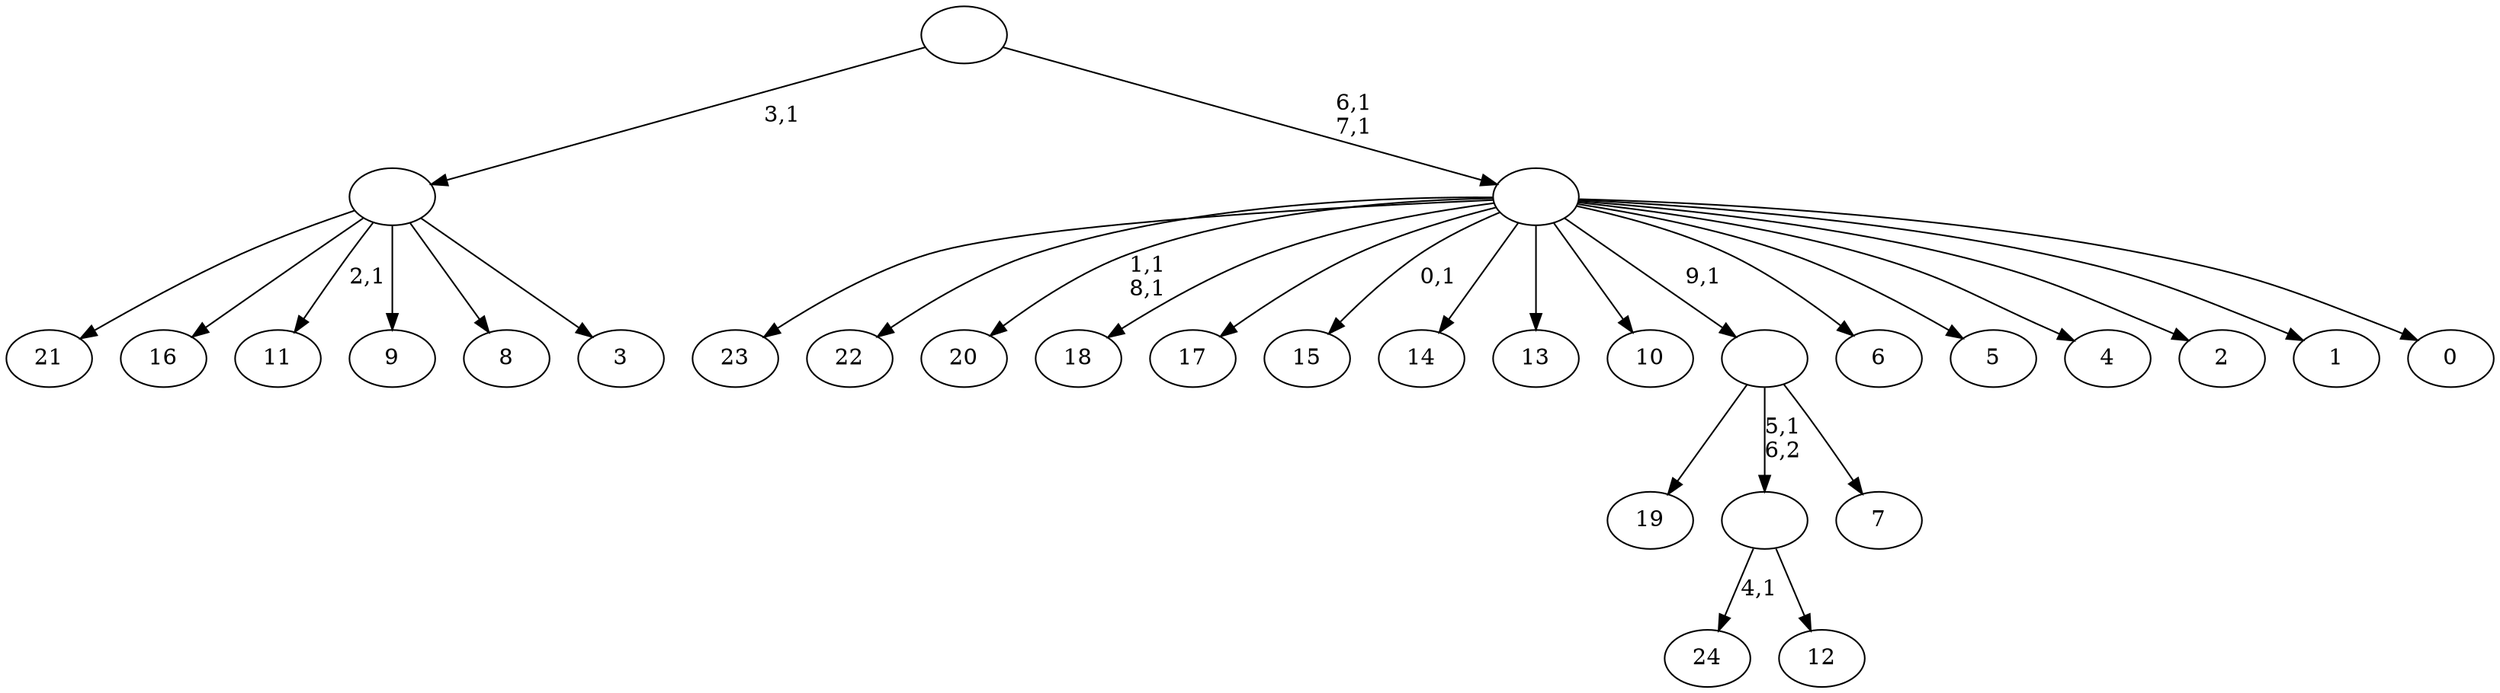 digraph T {
	35 [label="24"]
	33 [label="23"]
	32 [label="22"]
	31 [label="21"]
	30 [label="20"]
	27 [label="19"]
	26 [label="18"]
	25 [label="17"]
	24 [label="16"]
	23 [label="15"]
	21 [label="14"]
	20 [label="13"]
	19 [label="12"]
	18 [label=""]
	17 [label="11"]
	15 [label="10"]
	14 [label="9"]
	13 [label="8"]
	12 [label="7"]
	11 [label=""]
	10 [label="6"]
	9 [label="5"]
	8 [label="4"]
	7 [label="3"]
	6 [label=""]
	5 [label="2"]
	4 [label="1"]
	3 [label="0"]
	2 [label=""]
	0 [label=""]
	18 -> 35 [label="4,1"]
	18 -> 19 [label=""]
	11 -> 27 [label=""]
	11 -> 18 [label="5,1\n6,2"]
	11 -> 12 [label=""]
	6 -> 17 [label="2,1"]
	6 -> 31 [label=""]
	6 -> 24 [label=""]
	6 -> 14 [label=""]
	6 -> 13 [label=""]
	6 -> 7 [label=""]
	2 -> 23 [label="0,1"]
	2 -> 30 [label="1,1\n8,1"]
	2 -> 33 [label=""]
	2 -> 32 [label=""]
	2 -> 26 [label=""]
	2 -> 25 [label=""]
	2 -> 21 [label=""]
	2 -> 20 [label=""]
	2 -> 15 [label=""]
	2 -> 11 [label="9,1"]
	2 -> 10 [label=""]
	2 -> 9 [label=""]
	2 -> 8 [label=""]
	2 -> 5 [label=""]
	2 -> 4 [label=""]
	2 -> 3 [label=""]
	0 -> 2 [label="6,1\n7,1"]
	0 -> 6 [label="3,1"]
}
